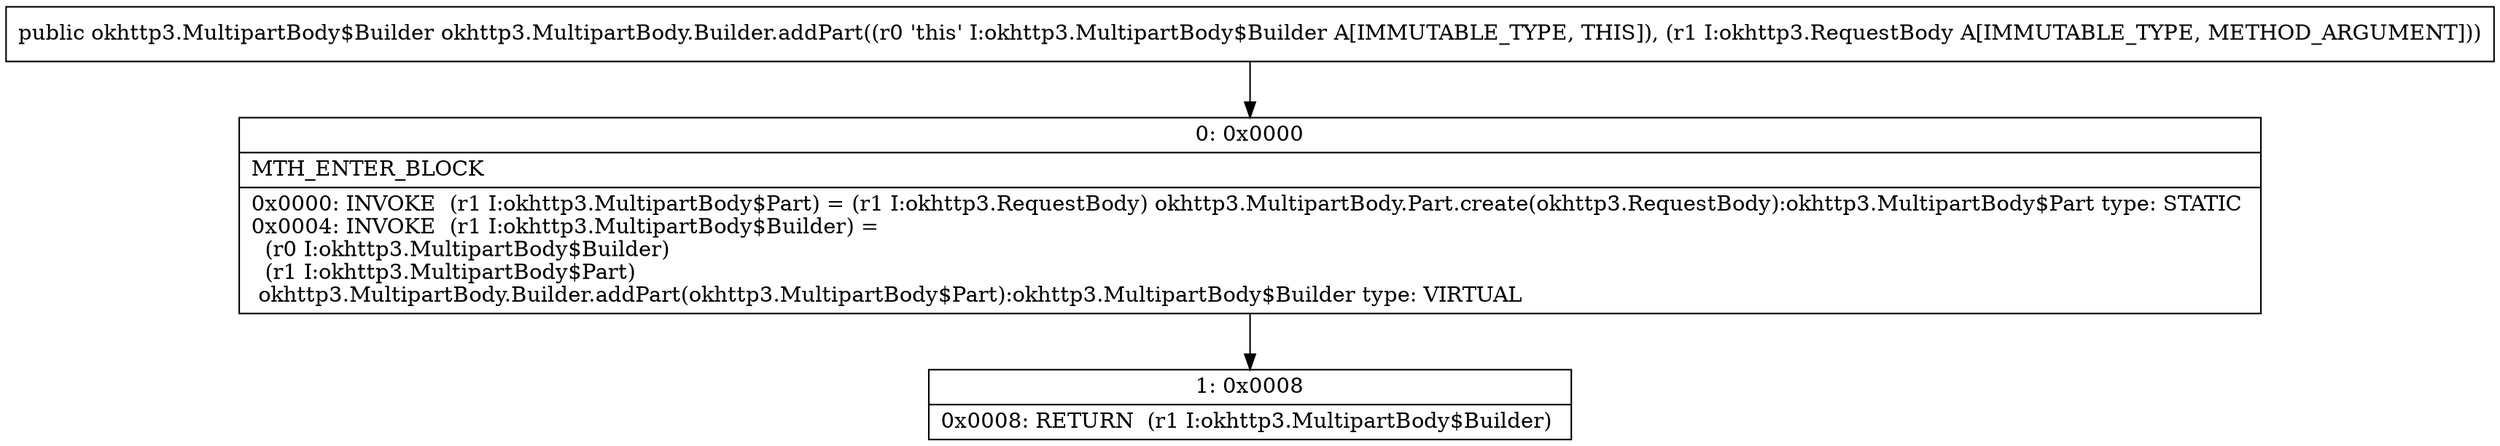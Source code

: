 digraph "CFG forokhttp3.MultipartBody.Builder.addPart(Lokhttp3\/RequestBody;)Lokhttp3\/MultipartBody$Builder;" {
Node_0 [shape=record,label="{0\:\ 0x0000|MTH_ENTER_BLOCK\l|0x0000: INVOKE  (r1 I:okhttp3.MultipartBody$Part) = (r1 I:okhttp3.RequestBody) okhttp3.MultipartBody.Part.create(okhttp3.RequestBody):okhttp3.MultipartBody$Part type: STATIC \l0x0004: INVOKE  (r1 I:okhttp3.MultipartBody$Builder) = \l  (r0 I:okhttp3.MultipartBody$Builder)\l  (r1 I:okhttp3.MultipartBody$Part)\l okhttp3.MultipartBody.Builder.addPart(okhttp3.MultipartBody$Part):okhttp3.MultipartBody$Builder type: VIRTUAL \l}"];
Node_1 [shape=record,label="{1\:\ 0x0008|0x0008: RETURN  (r1 I:okhttp3.MultipartBody$Builder) \l}"];
MethodNode[shape=record,label="{public okhttp3.MultipartBody$Builder okhttp3.MultipartBody.Builder.addPart((r0 'this' I:okhttp3.MultipartBody$Builder A[IMMUTABLE_TYPE, THIS]), (r1 I:okhttp3.RequestBody A[IMMUTABLE_TYPE, METHOD_ARGUMENT])) }"];
MethodNode -> Node_0;
Node_0 -> Node_1;
}

